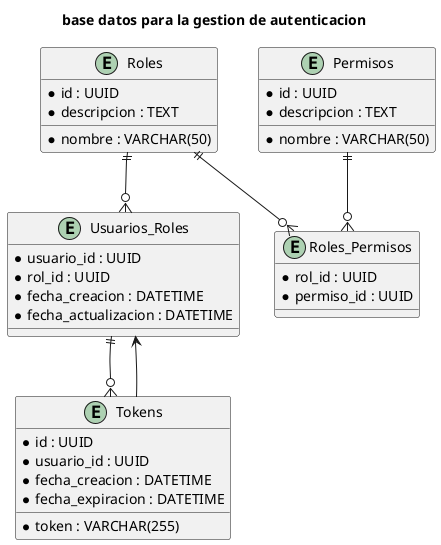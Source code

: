 @startuml

title base datos para la gestion de autenticacion

entity "Usuarios_Roles" as Usuarios_Roles {
   *usuario_id : UUID
  *rol_id : UUID
  *fecha_creacion : DATETIME
  *fecha_actualizacion : DATETIME
}

entity "Roles" as Roles {
  *id : UUID
  *nombre : VARCHAR(50)
  *descripcion : TEXT
}

entity "Permisos" as Permisos {
  *id : UUID
  *nombre : VARCHAR(50)
  *descripcion : TEXT
}

entity "Roles_Permisos" as Roles_Permisos {
  *rol_id : UUID
  *permiso_id : UUID
}

entity "Tokens" as Tokens {
  *id : UUID
  *usuario_id : UUID
  *token : VARCHAR(255)
  *fecha_creacion : DATETIME
  *fecha_expiracion : DATETIME
}


Roles ||--o{ Usuarios_Roles

Roles ||--o{ Roles_Permisos
Permisos ||--o{ Roles_Permisos

Usuarios_Roles ||--o{ Tokens
Tokens --> Usuarios_Roles
@enduml
